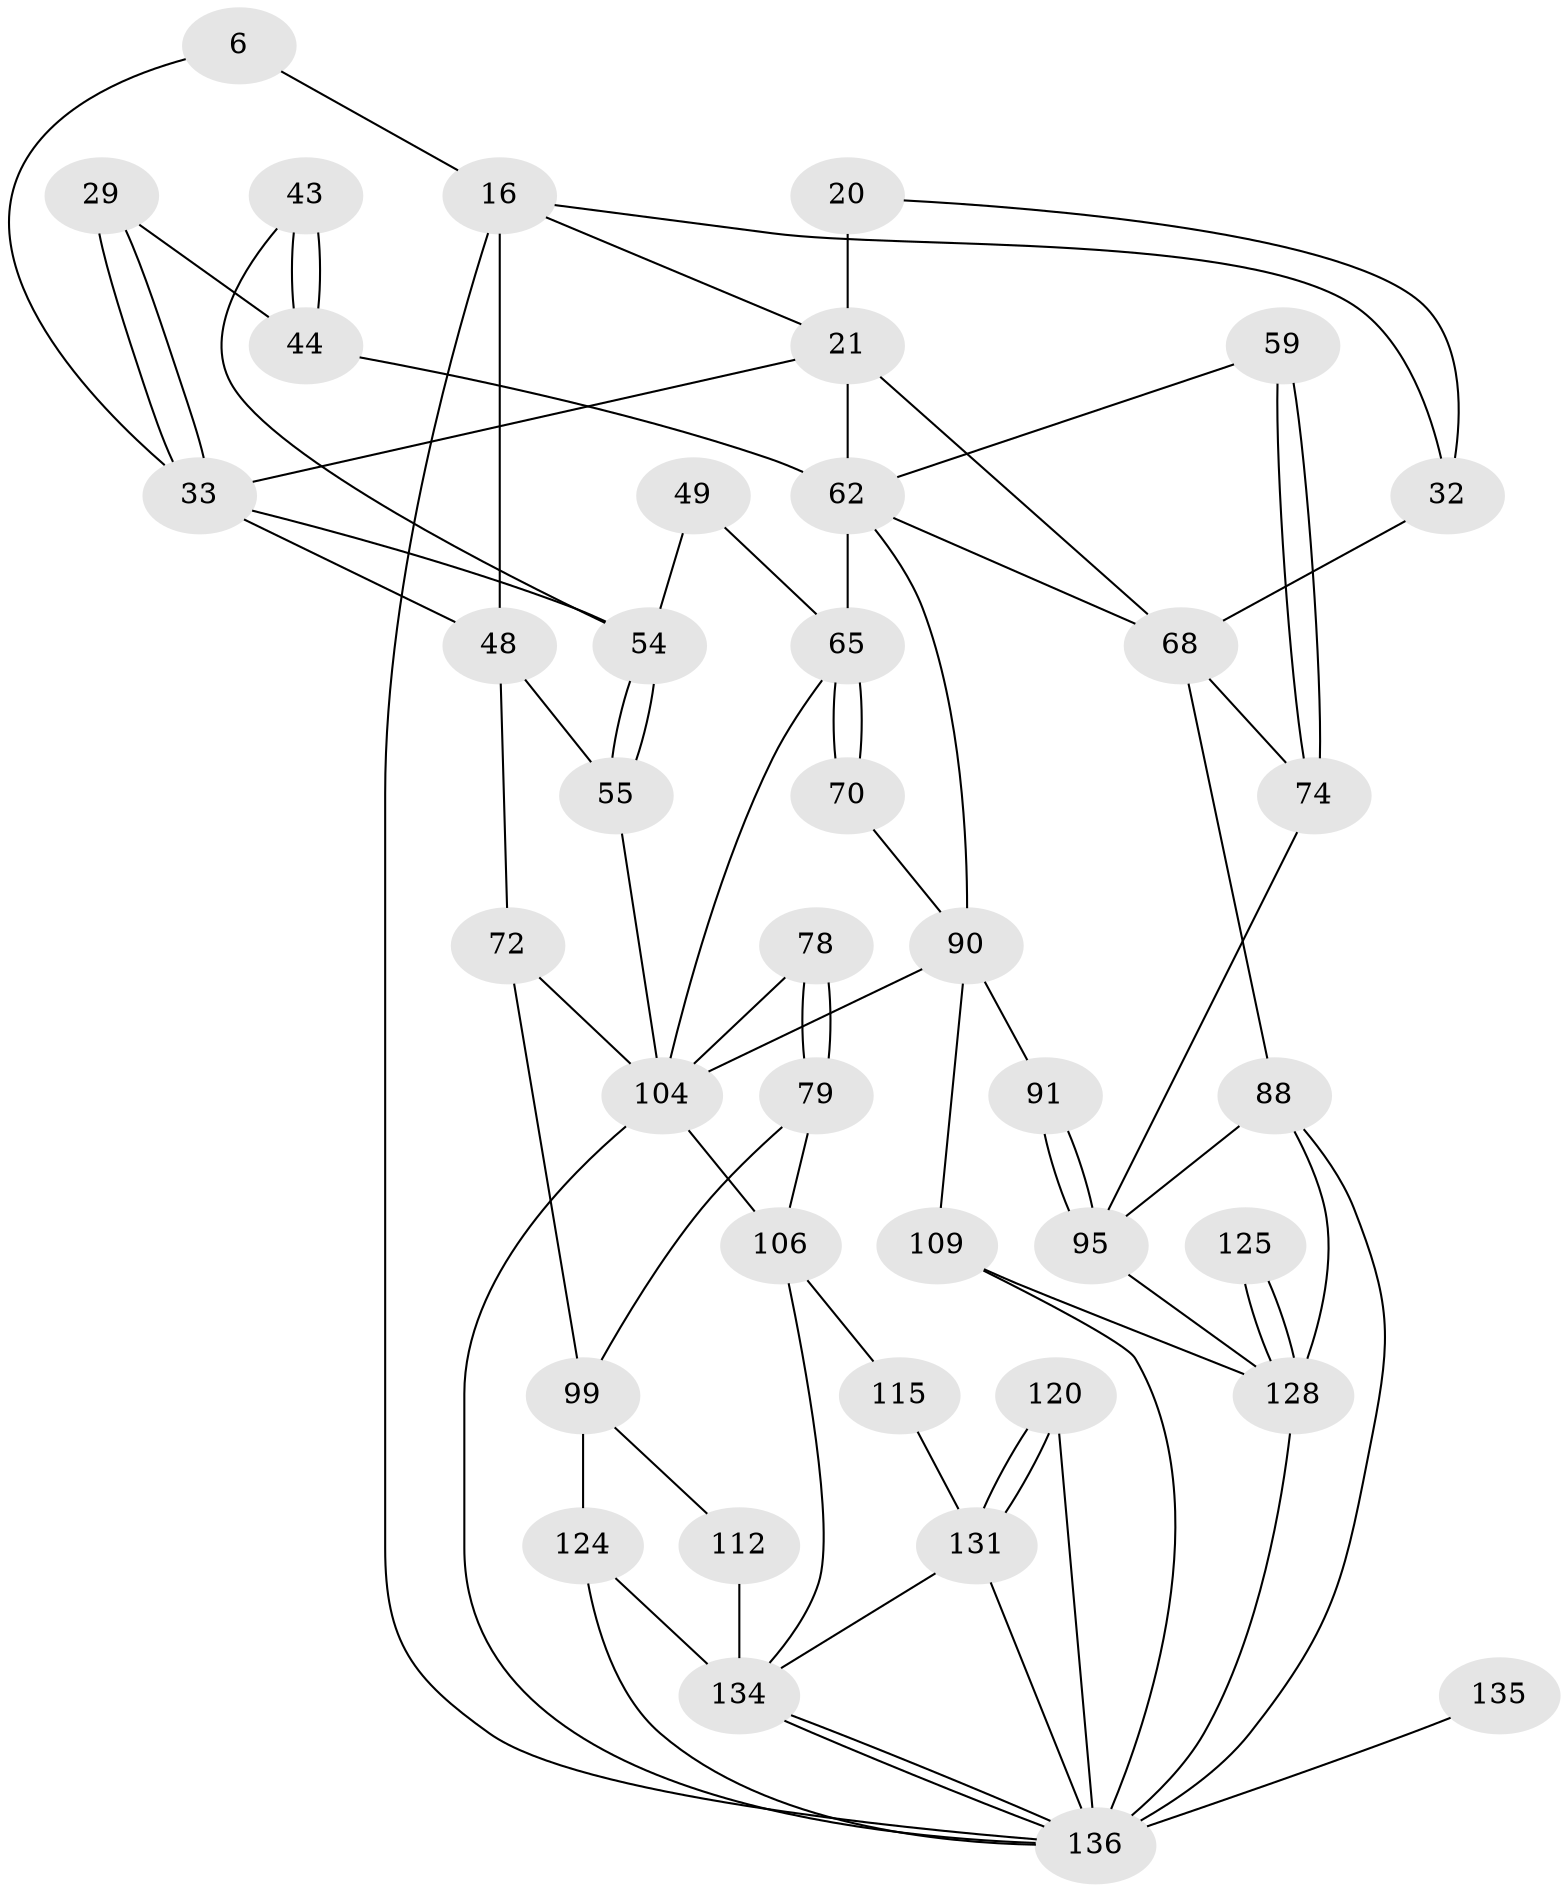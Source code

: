 // original degree distribution, {4: 0.19852941176470587, 5: 0.5808823529411765, 6: 0.19852941176470587, 3: 0.022058823529411766}
// Generated by graph-tools (version 1.1) at 2025/06/03/04/25 22:06:44]
// undirected, 40 vertices, 80 edges
graph export_dot {
graph [start="1"]
  node [color=gray90,style=filled];
  6 [pos="+0.49936885751365123+0"];
  16 [pos="+0+0.08626244479046055",super="+5+3"];
  20 [pos="+0.0574840315488654+0.1211562002356097"];
  21 [pos="+0.28500488413370445+0.11320938019423257",super="+12+13+15"];
  29 [pos="+0.4309632130270749+0.1049576442393463"];
  32 [pos="+0+0.32475158712889546",super="+19+25"];
  33 [pos="+0.5779108472848554+0.1942698220913266",super="+8+7+9+10"];
  43 [pos="+0.484311102123295+0.2375583308718782"];
  44 [pos="+0.4310512383138147+0.30262479211058313",super="+31+30"];
  48 [pos="+1+0.1510119764295359",super="+36+38"];
  49 [pos="+0.4884892380403281+0.3507504309333073"];
  54 [pos="+0.5847386333175052+0.3012782510679432",super="+42"];
  55 [pos="+0.6340123442240232+0.35674502938960667",super="+46"];
  59 [pos="+0.19963180342226142+0.48711846307715106"];
  62 [pos="+0.2671840068714389+0.5040099527485682",super="+58+47"];
  65 [pos="+0.4918346401205122+0.4462447976776222",super="+50+51+61"];
  68 [pos="+0+0.42710542457244455",super="+57+56+53"];
  70 [pos="+0.426234488206389+0.543976091313933"];
  72 [pos="+0.9155748553094565+0.583169489806784",super="+71"];
  74 [pos="+0.1266250240961602+0.5448177120465154",super="+69+60"];
  78 [pos="+0.7346219406557463+0.5451733258515834"];
  79 [pos="+0.7186157799183251+0.6009071779582214"];
  88 [pos="+0+0.6960356158650919",super="+87"];
  90 [pos="+0.3207626139502875+0.6335904855195124",super="+89"];
  91 [pos="+0.2763394188375503+0.6504430161928293"];
  95 [pos="+0.198855093255938+0.683514406146419",super="+76+75"];
  99 [pos="+0.9198971865152292+0.7635802383512826",super="+98"];
  104 [pos="+0.4663499173257823+0.6791208735855792",super="+82+73"];
  106 [pos="+0.6951192060449113+0.7183545400851087",super="+102+103"];
  109 [pos="+0.2759827749393224+0.8395795444073147",super="+108"];
  112 [pos="+0.8133677848250292+0.8134944617996415",super="+100+101"];
  115 [pos="+0.5733813814496355+0.769075324407467",super="+114"];
  120 [pos="+0.5030189870135885+0.8403658916080671"];
  124 [pos="+1+0.8888918542266333",super="+85+122"];
  125 [pos="+0.0806351312440741+0.828603549122108"];
  128 [pos="+0.10308462092575268+0.9029172224899435",super="+110+111+97"];
  131 [pos="+0.5485059242707288+0.929834363280845",super="+118+119"];
  134 [pos="+0.7437686832481233+1",super="+116+113+105+133"];
  135 [pos="+0.40459246367359386+1"];
  136 [pos="+0.7565632720002523+1",super="+92+132"];
  6 -- 16;
  6 -- 33;
  16 -- 32;
  16 -- 48 [weight=2];
  16 -- 21 [weight=2];
  16 -- 136 [weight=2];
  20 -- 32;
  20 -- 21 [weight=2];
  21 -- 33;
  21 -- 62;
  21 -- 68 [weight=2];
  29 -- 33 [weight=2];
  29 -- 33;
  29 -- 44;
  32 -- 68 [weight=4];
  33 -- 48 [weight=2];
  33 -- 54;
  43 -- 44 [weight=2];
  43 -- 44;
  43 -- 54;
  44 -- 62 [weight=2];
  48 -- 72;
  48 -- 55 [weight=2];
  49 -- 54 [weight=2];
  49 -- 65;
  54 -- 55 [weight=2];
  54 -- 55;
  55 -- 104 [weight=2];
  59 -- 74 [weight=2];
  59 -- 74;
  59 -- 62;
  62 -- 65 [weight=2];
  62 -- 68;
  62 -- 90;
  65 -- 70 [weight=2];
  65 -- 70;
  65 -- 104;
  68 -- 74 [weight=2];
  68 -- 88 [weight=2];
  70 -- 90;
  72 -- 99 [weight=2];
  72 -- 104;
  74 -- 95;
  78 -- 79;
  78 -- 79;
  78 -- 104 [weight=2];
  79 -- 99;
  79 -- 106;
  88 -- 128;
  88 -- 95;
  88 -- 136;
  90 -- 91;
  90 -- 109;
  90 -- 104;
  91 -- 95 [weight=2];
  91 -- 95;
  95 -- 128;
  99 -- 112 [weight=2];
  99 -- 124 [weight=2];
  104 -- 106 [weight=2];
  104 -- 136;
  106 -- 134;
  106 -- 115 [weight=2];
  109 -- 128;
  109 -- 136 [weight=2];
  112 -- 134 [weight=3];
  115 -- 131 [weight=2];
  120 -- 131 [weight=2];
  120 -- 131;
  120 -- 136;
  124 -- 134 [weight=2];
  124 -- 136;
  125 -- 128 [weight=3];
  125 -- 128;
  128 -- 136;
  131 -- 134;
  131 -- 136;
  134 -- 136;
  134 -- 136;
  135 -- 136 [weight=3];
}
